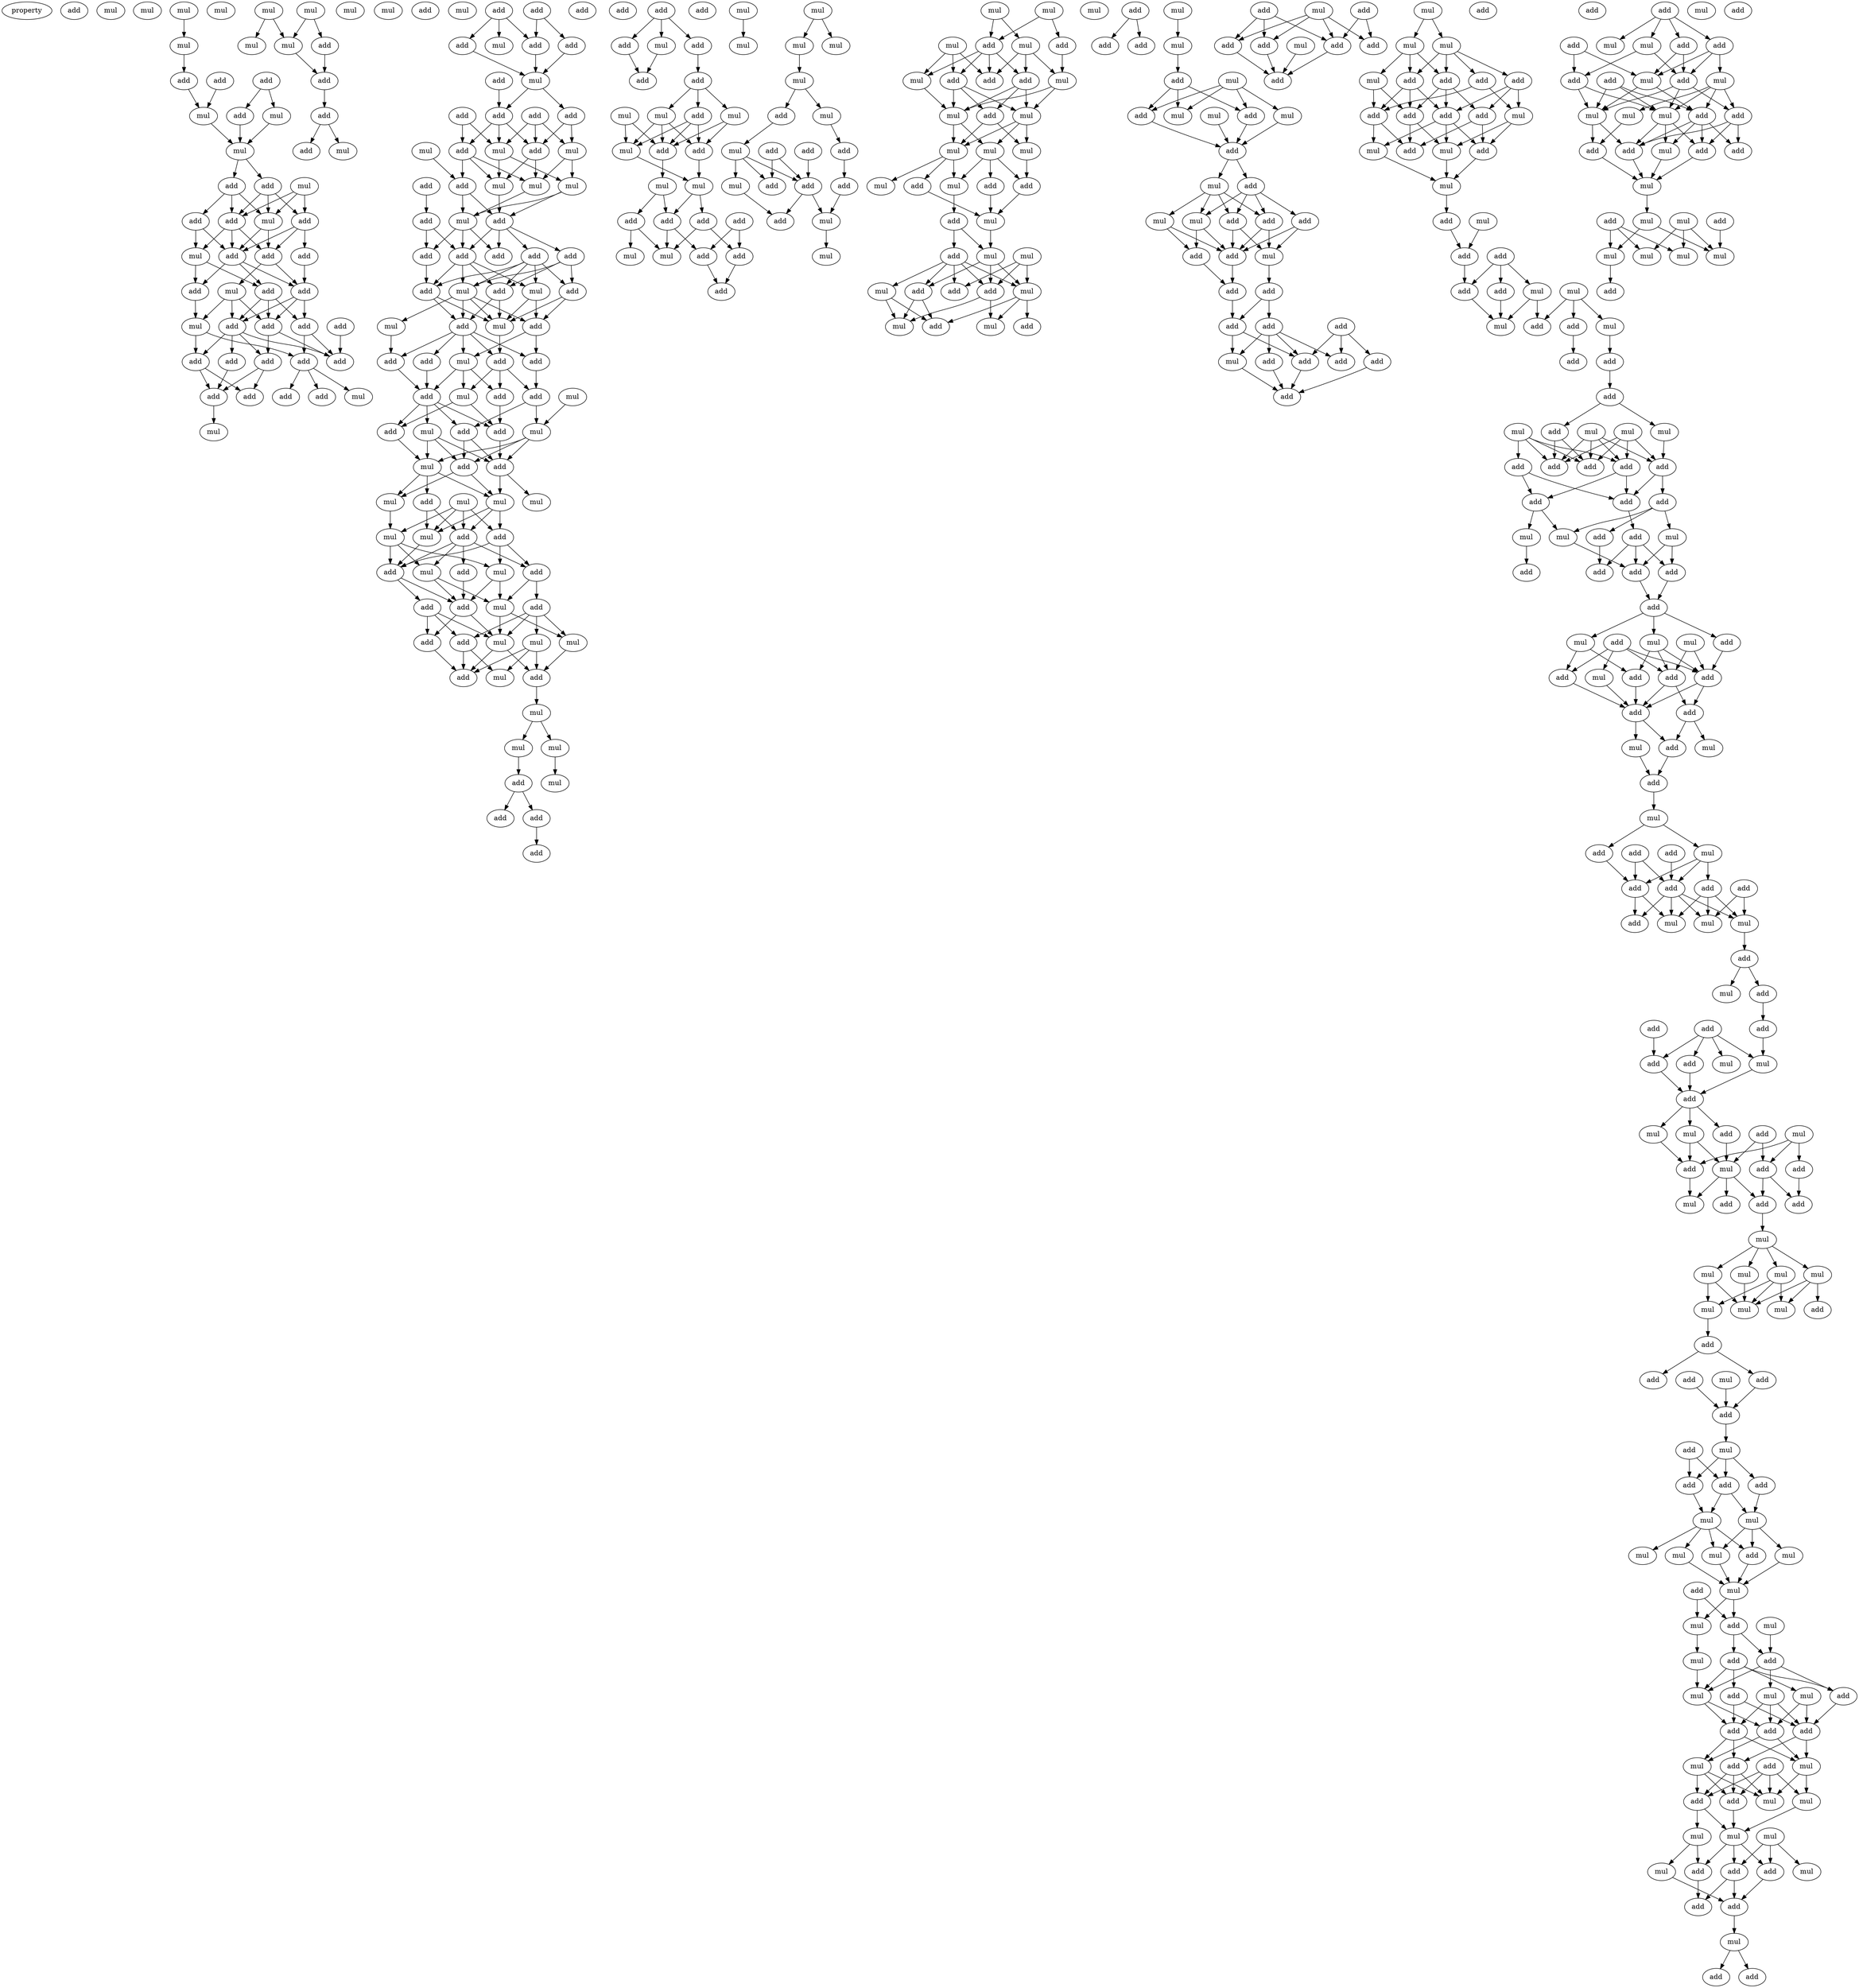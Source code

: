 digraph {
    node [fontcolor=black]
    property [mul=2,lf=1.4]
    0 [ label = add ];
    1 [ label = mul ];
    2 [ label = mul ];
    3 [ label = mul ];
    4 [ label = mul ];
    5 [ label = mul ];
    6 [ label = add ];
    7 [ label = add ];
    8 [ label = add ];
    9 [ label = mul ];
    10 [ label = mul ];
    11 [ label = add ];
    12 [ label = mul ];
    13 [ label = mul ];
    14 [ label = add ];
    15 [ label = add ];
    16 [ label = add ];
    17 [ label = add ];
    18 [ label = mul ];
    19 [ label = add ];
    20 [ label = mul ];
    21 [ label = add ];
    22 [ label = add ];
    23 [ label = add ];
    24 [ label = add ];
    25 [ label = mul ];
    26 [ label = add ];
    27 [ label = add ];
    28 [ label = add ];
    29 [ label = mul ];
    30 [ label = add ];
    31 [ label = add ];
    32 [ label = add ];
    33 [ label = add ];
    34 [ label = add ];
    35 [ label = add ];
    36 [ label = add ];
    37 [ label = add ];
    38 [ label = add ];
    39 [ label = mul ];
    40 [ label = add ];
    41 [ label = add ];
    42 [ label = add ];
    43 [ label = mul ];
    44 [ label = mul ];
    45 [ label = mul ];
    46 [ label = add ];
    47 [ label = mul ];
    48 [ label = mul ];
    49 [ label = add ];
    50 [ label = add ];
    51 [ label = mul ];
    52 [ label = add ];
    53 [ label = mul ];
    54 [ label = mul ];
    55 [ label = add ];
    56 [ label = mul ];
    57 [ label = add ];
    58 [ label = add ];
    59 [ label = add ];
    60 [ label = add ];
    61 [ label = mul ];
    62 [ label = add ];
    63 [ label = add ];
    64 [ label = mul ];
    65 [ label = add ];
    66 [ label = add ];
    67 [ label = add ];
    68 [ label = add ];
    69 [ label = add ];
    70 [ label = mul ];
    71 [ label = add ];
    72 [ label = mul ];
    73 [ label = mul ];
    74 [ label = add ];
    75 [ label = add ];
    76 [ label = mul ];
    77 [ label = mul ];
    78 [ label = add ];
    79 [ label = mul ];
    80 [ label = add ];
    81 [ label = mul ];
    82 [ label = add ];
    83 [ label = add ];
    84 [ label = add ];
    85 [ label = add ];
    86 [ label = add ];
    87 [ label = add ];
    88 [ label = add ];
    89 [ label = mul ];
    90 [ label = mul ];
    91 [ label = add ];
    92 [ label = add ];
    93 [ label = mul ];
    94 [ label = add ];
    95 [ label = mul ];
    96 [ label = add ];
    97 [ label = add ];
    98 [ label = add ];
    99 [ label = add ];
    100 [ label = mul ];
    101 [ label = add ];
    102 [ label = add ];
    103 [ label = add ];
    104 [ label = mul ];
    105 [ label = add ];
    106 [ label = mul ];
    107 [ label = add ];
    108 [ label = mul ];
    109 [ label = add ];
    110 [ label = mul ];
    111 [ label = add ];
    112 [ label = add ];
    113 [ label = mul ];
    114 [ label = add ];
    115 [ label = mul ];
    116 [ label = add ];
    117 [ label = mul ];
    118 [ label = mul ];
    119 [ label = mul ];
    120 [ label = add ];
    121 [ label = mul ];
    122 [ label = add ];
    123 [ label = mul ];
    124 [ label = add ];
    125 [ label = mul ];
    126 [ label = add ];
    127 [ label = mul ];
    128 [ label = add ];
    129 [ label = add ];
    130 [ label = add ];
    131 [ label = add ];
    132 [ label = mul ];
    133 [ label = add ];
    134 [ label = mul ];
    135 [ label = mul ];
    136 [ label = mul ];
    137 [ label = add ];
    138 [ label = mul ];
    139 [ label = add ];
    140 [ label = add ];
    141 [ label = mul ];
    142 [ label = mul ];
    143 [ label = mul ];
    144 [ label = add ];
    145 [ label = mul ];
    146 [ label = add ];
    147 [ label = add ];
    148 [ label = add ];
    149 [ label = add ];
    150 [ label = add ];
    151 [ label = mul ];
    152 [ label = add ];
    153 [ label = add ];
    154 [ label = add ];
    155 [ label = add ];
    156 [ label = mul ];
    157 [ label = add ];
    158 [ label = add ];
    159 [ label = mul ];
    160 [ label = mul ];
    161 [ label = mul ];
    162 [ label = add ];
    163 [ label = add ];
    164 [ label = mul ];
    165 [ label = mul ];
    166 [ label = add ];
    167 [ label = add ];
    168 [ label = add ];
    169 [ label = add ];
    170 [ label = add ];
    171 [ label = mul ];
    172 [ label = add ];
    173 [ label = mul ];
    174 [ label = add ];
    175 [ label = mul ];
    176 [ label = mul ];
    177 [ label = mul ];
    178 [ label = mul ];
    179 [ label = mul ];
    180 [ label = mul ];
    181 [ label = mul ];
    182 [ label = add ];
    183 [ label = add ];
    184 [ label = add ];
    185 [ label = mul ];
    186 [ label = add ];
    187 [ label = mul ];
    188 [ label = add ];
    189 [ label = add ];
    190 [ label = add ];
    191 [ label = mul ];
    192 [ label = add ];
    193 [ label = mul ];
    194 [ label = mul ];
    195 [ label = mul ];
    196 [ label = mul ];
    197 [ label = add ];
    198 [ label = add ];
    199 [ label = mul ];
    200 [ label = add ];
    201 [ label = add ];
    202 [ label = add ];
    203 [ label = mul ];
    204 [ label = mul ];
    205 [ label = mul ];
    206 [ label = add ];
    207 [ label = mul ];
    208 [ label = mul ];
    209 [ label = mul ];
    210 [ label = mul ];
    211 [ label = add ];
    212 [ label = mul ];
    213 [ label = mul ];
    214 [ label = add ];
    215 [ label = add ];
    216 [ label = mul ];
    217 [ label = add ];
    218 [ label = mul ];
    219 [ label = add ];
    220 [ label = mul ];
    221 [ label = add ];
    222 [ label = add ];
    223 [ label = mul ];
    224 [ label = mul ];
    225 [ label = add ];
    226 [ label = add ];
    227 [ label = mul ];
    228 [ label = add ];
    229 [ label = mul ];
    230 [ label = mul ];
    231 [ label = add ];
    232 [ label = mul ];
    233 [ label = add ];
    234 [ label = add ];
    235 [ label = mul ];
    236 [ label = add ];
    237 [ label = mul ];
    238 [ label = mul ];
    239 [ label = add ];
    240 [ label = mul ];
    241 [ label = mul ];
    242 [ label = add ];
    243 [ label = add ];
    244 [ label = add ];
    245 [ label = mul ];
    246 [ label = add ];
    247 [ label = add ];
    248 [ label = add ];
    249 [ label = mul ];
    250 [ label = mul ];
    251 [ label = add ];
    252 [ label = add ];
    253 [ label = mul ];
    254 [ label = add ];
    255 [ label = add ];
    256 [ label = add ];
    257 [ label = add ];
    258 [ label = add ];
    259 [ label = mul ];
    260 [ label = add ];
    261 [ label = add ];
    262 [ label = add ];
    263 [ label = add ];
    264 [ label = add ];
    265 [ label = mul ];
    266 [ label = add ];
    267 [ label = add ];
    268 [ label = add ];
    269 [ label = mul ];
    270 [ label = add ];
    271 [ label = add ];
    272 [ label = add ];
    273 [ label = add ];
    274 [ label = mul ];
    275 [ label = mul ];
    276 [ label = mul ];
    277 [ label = add ];
    278 [ label = add ];
    279 [ label = mul ];
    280 [ label = add ];
    281 [ label = add ];
    282 [ label = add ];
    283 [ label = add ];
    284 [ label = add ];
    285 [ label = add ];
    286 [ label = mul ];
    287 [ label = add ];
    288 [ label = mul ];
    289 [ label = mul ];
    290 [ label = add ];
    291 [ label = mul ];
    292 [ label = mul ];
    293 [ label = add ];
    294 [ label = add ];
    295 [ label = add ];
    296 [ label = mul ];
    297 [ label = add ];
    298 [ label = add ];
    299 [ label = mul ];
    300 [ label = add ];
    301 [ label = mul ];
    302 [ label = mul ];
    303 [ label = add ];
    304 [ label = add ];
    305 [ label = add ];
    306 [ label = add ];
    307 [ label = add ];
    308 [ label = mul ];
    309 [ label = mul ];
    310 [ label = mul ];
    311 [ label = mul ];
    312 [ label = add ];
    313 [ label = add ];
    314 [ label = add ];
    315 [ label = add ];
    316 [ label = add ];
    317 [ label = add ];
    318 [ label = add ];
    319 [ label = add ];
    320 [ label = mul ];
    321 [ label = add ];
    322 [ label = mul ];
    323 [ label = add ];
    324 [ label = mul ];
    325 [ label = add ];
    326 [ label = add ];
    327 [ label = add ];
    328 [ label = add ];
    329 [ label = add ];
    330 [ label = add ];
    331 [ label = mul ];
    332 [ label = mul ];
    333 [ label = mul ];
    334 [ label = add ];
    335 [ label = add ];
    336 [ label = mul ];
    337 [ label = add ];
    338 [ label = add ];
    339 [ label = add ];
    340 [ label = add ];
    341 [ label = add ];
    342 [ label = mul ];
    343 [ label = mul ];
    344 [ label = add ];
    345 [ label = add ];
    346 [ label = mul ];
    347 [ label = add ];
    348 [ label = add ];
    349 [ label = add ];
    350 [ label = mul ];
    351 [ label = add ];
    352 [ label = add ];
    353 [ label = add ];
    354 [ label = add ];
    355 [ label = mul ];
    356 [ label = mul ];
    357 [ label = add ];
    358 [ label = mul ];
    359 [ label = add ];
    360 [ label = mul ];
    361 [ label = add ];
    362 [ label = add ];
    363 [ label = add ];
    364 [ label = add ];
    365 [ label = add ];
    366 [ label = add ];
    367 [ label = mul ];
    368 [ label = add ];
    369 [ label = add ];
    370 [ label = mul ];
    371 [ label = add ];
    372 [ label = mul ];
    373 [ label = mul ];
    374 [ label = add ];
    375 [ label = add ];
    376 [ label = mul ];
    377 [ label = add ];
    378 [ label = add ];
    379 [ label = mul ];
    380 [ label = add ];
    381 [ label = add ];
    382 [ label = add ];
    383 [ label = add ];
    384 [ label = mul ];
    385 [ label = mul ];
    386 [ label = mul ];
    387 [ label = mul ];
    388 [ label = mul ];
    389 [ label = mul ];
    390 [ label = mul ];
    391 [ label = mul ];
    392 [ label = add ];
    393 [ label = mul ];
    394 [ label = add ];
    395 [ label = add ];
    396 [ label = add ];
    397 [ label = add ];
    398 [ label = mul ];
    399 [ label = add ];
    400 [ label = add ];
    401 [ label = mul ];
    402 [ label = add ];
    403 [ label = add ];
    404 [ label = add ];
    405 [ label = mul ];
    406 [ label = mul ];
    407 [ label = mul ];
    408 [ label = mul ];
    409 [ label = mul ];
    410 [ label = mul ];
    411 [ label = add ];
    412 [ label = add ];
    413 [ label = mul ];
    414 [ label = mul ];
    415 [ label = add ];
    416 [ label = mul ];
    417 [ label = mul ];
    418 [ label = add ];
    419 [ label = add ];
    420 [ label = mul ];
    421 [ label = mul ];
    422 [ label = add ];
    423 [ label = add ];
    424 [ label = mul ];
    425 [ label = add ];
    426 [ label = add ];
    427 [ label = add ];
    428 [ label = mul ];
    429 [ label = mul ];
    430 [ label = add ];
    431 [ label = add ];
    432 [ label = add ];
    433 [ label = add ];
    434 [ label = mul ];
    435 [ label = mul ];
    436 [ label = mul ];
    437 [ label = mul ];
    438 [ label = mul ];
    439 [ label = add ];
    440 [ label = add ];
    441 [ label = add ];
    442 [ label = mul ];
    443 [ label = mul ];
    444 [ label = add ];
    445 [ label = add ];
    446 [ label = mul ];
    447 [ label = add ];
    448 [ label = add ];
    449 [ label = add ];
    450 [ label = add ];
    451 [ label = add ];
    452 [ label = mul ];
    453 [ label = mul ];
    454 [ label = add ];
    455 [ label = mul ];
    456 [ label = add ];
    457 [ label = mul ];
    458 [ label = add ];
    459 [ label = add ];
    460 [ label = mul ];
    461 [ label = mul ];
    462 [ label = add ];
    463 [ label = add ];
    464 [ label = mul ];
    465 [ label = add ];
    466 [ label = add ];
    467 [ label = mul ];
    468 [ label = add ];
    469 [ label = add ];
    470 [ label = mul ];
    471 [ label = add ];
    472 [ label = add ];
    473 [ label = mul ];
    474 [ label = mul ];
    475 [ label = mul ];
    476 [ label = mul ];
    477 [ label = mul ];
    478 [ label = mul ];
    479 [ label = mul ];
    480 [ label = add ];
    481 [ label = add ];
    3 -> 5 [ name = 0 ];
    5 -> 6 [ name = 1 ];
    6 -> 9 [ name = 2 ];
    7 -> 9 [ name = 3 ];
    8 -> 10 [ name = 4 ];
    8 -> 11 [ name = 5 ];
    9 -> 12 [ name = 6 ];
    10 -> 12 [ name = 7 ];
    11 -> 12 [ name = 8 ];
    12 -> 14 [ name = 9 ];
    12 -> 15 [ name = 10 ];
    13 -> 17 [ name = 11 ];
    13 -> 18 [ name = 12 ];
    13 -> 19 [ name = 13 ];
    14 -> 16 [ name = 14 ];
    14 -> 17 [ name = 15 ];
    14 -> 18 [ name = 16 ];
    15 -> 17 [ name = 17 ];
    15 -> 18 [ name = 18 ];
    15 -> 19 [ name = 19 ];
    16 -> 20 [ name = 20 ];
    16 -> 22 [ name = 21 ];
    17 -> 20 [ name = 22 ];
    17 -> 22 [ name = 23 ];
    17 -> 23 [ name = 24 ];
    18 -> 22 [ name = 25 ];
    18 -> 23 [ name = 26 ];
    19 -> 21 [ name = 27 ];
    19 -> 22 [ name = 28 ];
    19 -> 23 [ name = 29 ];
    20 -> 26 [ name = 30 ];
    20 -> 27 [ name = 31 ];
    21 -> 24 [ name = 32 ];
    22 -> 24 [ name = 33 ];
    22 -> 26 [ name = 34 ];
    22 -> 27 [ name = 35 ];
    23 -> 24 [ name = 36 ];
    23 -> 25 [ name = 37 ];
    24 -> 30 [ name = 38 ];
    24 -> 31 [ name = 39 ];
    24 -> 32 [ name = 40 ];
    25 -> 29 [ name = 41 ];
    25 -> 30 [ name = 42 ];
    25 -> 32 [ name = 43 ];
    26 -> 29 [ name = 44 ];
    27 -> 30 [ name = 45 ];
    27 -> 31 [ name = 46 ];
    27 -> 32 [ name = 47 ];
    28 -> 37 [ name = 48 ];
    29 -> 35 [ name = 49 ];
    29 -> 36 [ name = 50 ];
    30 -> 33 [ name = 51 ];
    30 -> 37 [ name = 52 ];
    31 -> 35 [ name = 53 ];
    31 -> 37 [ name = 54 ];
    32 -> 33 [ name = 55 ];
    32 -> 34 [ name = 56 ];
    32 -> 36 [ name = 57 ];
    32 -> 37 [ name = 58 ];
    33 -> 40 [ name = 59 ];
    33 -> 42 [ name = 60 ];
    34 -> 42 [ name = 61 ];
    35 -> 38 [ name = 62 ];
    35 -> 39 [ name = 63 ];
    35 -> 41 [ name = 64 ];
    36 -> 40 [ name = 65 ];
    36 -> 42 [ name = 66 ];
    42 -> 43 [ name = 67 ];
    44 -> 47 [ name = 68 ];
    44 -> 48 [ name = 69 ];
    45 -> 46 [ name = 70 ];
    45 -> 48 [ name = 71 ];
    46 -> 49 [ name = 72 ];
    48 -> 49 [ name = 73 ];
    49 -> 50 [ name = 74 ];
    50 -> 52 [ name = 75 ];
    50 -> 53 [ name = 76 ];
    57 -> 59 [ name = 77 ];
    57 -> 60 [ name = 78 ];
    58 -> 60 [ name = 79 ];
    58 -> 61 [ name = 80 ];
    58 -> 62 [ name = 81 ];
    59 -> 64 [ name = 82 ];
    60 -> 64 [ name = 83 ];
    62 -> 64 [ name = 84 ];
    63 -> 69 [ name = 85 ];
    64 -> 66 [ name = 86 ];
    64 -> 69 [ name = 87 ];
    65 -> 72 [ name = 88 ];
    65 -> 74 [ name = 89 ];
    66 -> 71 [ name = 90 ];
    66 -> 73 [ name = 91 ];
    67 -> 71 [ name = 92 ];
    67 -> 72 [ name = 93 ];
    67 -> 73 [ name = 94 ];
    69 -> 71 [ name = 95 ];
    69 -> 72 [ name = 96 ];
    69 -> 74 [ name = 97 ];
    70 -> 75 [ name = 98 ];
    71 -> 77 [ name = 99 ];
    71 -> 79 [ name = 100 ];
    72 -> 76 [ name = 101 ];
    72 -> 77 [ name = 102 ];
    73 -> 76 [ name = 103 ];
    73 -> 79 [ name = 104 ];
    74 -> 75 [ name = 105 ];
    74 -> 77 [ name = 106 ];
    74 -> 79 [ name = 107 ];
    75 -> 80 [ name = 108 ];
    75 -> 81 [ name = 109 ];
    76 -> 80 [ name = 110 ];
    76 -> 81 [ name = 111 ];
    77 -> 80 [ name = 112 ];
    78 -> 82 [ name = 113 ];
    79 -> 81 [ name = 114 ];
    80 -> 84 [ name = 115 ];
    80 -> 85 [ name = 116 ];
    80 -> 86 [ name = 117 ];
    80 -> 87 [ name = 118 ];
    81 -> 83 [ name = 119 ];
    81 -> 84 [ name = 120 ];
    81 -> 86 [ name = 121 ];
    82 -> 83 [ name = 122 ];
    82 -> 86 [ name = 123 ];
    83 -> 91 [ name = 124 ];
    85 -> 88 [ name = 125 ];
    85 -> 90 [ name = 126 ];
    85 -> 92 [ name = 127 ];
    86 -> 88 [ name = 128 ];
    86 -> 89 [ name = 129 ];
    86 -> 90 [ name = 130 ];
    86 -> 91 [ name = 131 ];
    87 -> 88 [ name = 132 ];
    87 -> 89 [ name = 133 ];
    87 -> 90 [ name = 134 ];
    87 -> 91 [ name = 135 ];
    87 -> 92 [ name = 136 ];
    88 -> 95 [ name = 137 ];
    88 -> 96 [ name = 138 ];
    89 -> 94 [ name = 139 ];
    89 -> 95 [ name = 140 ];
    90 -> 93 [ name = 141 ];
    90 -> 94 [ name = 142 ];
    90 -> 95 [ name = 143 ];
    90 -> 96 [ name = 144 ];
    91 -> 95 [ name = 145 ];
    91 -> 96 [ name = 146 ];
    92 -> 94 [ name = 147 ];
    92 -> 95 [ name = 148 ];
    93 -> 99 [ name = 149 ];
    94 -> 100 [ name = 150 ];
    94 -> 101 [ name = 151 ];
    95 -> 98 [ name = 152 ];
    96 -> 97 [ name = 153 ];
    96 -> 98 [ name = 154 ];
    96 -> 99 [ name = 155 ];
    96 -> 100 [ name = 156 ];
    96 -> 101 [ name = 157 ];
    97 -> 103 [ name = 158 ];
    98 -> 102 [ name = 159 ];
    98 -> 105 [ name = 160 ];
    98 -> 106 [ name = 161 ];
    99 -> 103 [ name = 162 ];
    100 -> 103 [ name = 163 ];
    100 -> 105 [ name = 164 ];
    100 -> 106 [ name = 165 ];
    101 -> 102 [ name = 166 ];
    102 -> 110 [ name = 167 ];
    102 -> 111 [ name = 168 ];
    103 -> 107 [ name = 169 ];
    103 -> 108 [ name = 170 ];
    103 -> 109 [ name = 171 ];
    103 -> 111 [ name = 172 ];
    104 -> 110 [ name = 173 ];
    105 -> 109 [ name = 174 ];
    106 -> 107 [ name = 175 ];
    106 -> 109 [ name = 176 ];
    107 -> 113 [ name = 177 ];
    108 -> 112 [ name = 178 ];
    108 -> 113 [ name = 179 ];
    108 -> 114 [ name = 180 ];
    109 -> 114 [ name = 181 ];
    110 -> 112 [ name = 182 ];
    110 -> 113 [ name = 183 ];
    110 -> 114 [ name = 184 ];
    111 -> 112 [ name = 185 ];
    111 -> 114 [ name = 186 ];
    112 -> 118 [ name = 187 ];
    112 -> 119 [ name = 188 ];
    113 -> 116 [ name = 189 ];
    113 -> 118 [ name = 190 ];
    113 -> 119 [ name = 191 ];
    114 -> 115 [ name = 192 ];
    114 -> 118 [ name = 193 ];
    116 -> 120 [ name = 194 ];
    116 -> 123 [ name = 195 ];
    117 -> 120 [ name = 196 ];
    117 -> 121 [ name = 197 ];
    117 -> 122 [ name = 198 ];
    117 -> 123 [ name = 199 ];
    118 -> 120 [ name = 200 ];
    118 -> 122 [ name = 201 ];
    118 -> 123 [ name = 202 ];
    119 -> 121 [ name = 203 ];
    120 -> 124 [ name = 204 ];
    120 -> 125 [ name = 205 ];
    120 -> 126 [ name = 206 ];
    120 -> 128 [ name = 207 ];
    121 -> 125 [ name = 208 ];
    121 -> 126 [ name = 209 ];
    121 -> 127 [ name = 210 ];
    122 -> 126 [ name = 211 ];
    122 -> 127 [ name = 212 ];
    122 -> 128 [ name = 213 ];
    123 -> 126 [ name = 214 ];
    124 -> 130 [ name = 215 ];
    125 -> 130 [ name = 216 ];
    125 -> 132 [ name = 217 ];
    126 -> 130 [ name = 218 ];
    126 -> 131 [ name = 219 ];
    127 -> 130 [ name = 220 ];
    127 -> 132 [ name = 221 ];
    128 -> 129 [ name = 222 ];
    128 -> 132 [ name = 223 ];
    129 -> 134 [ name = 224 ];
    129 -> 135 [ name = 225 ];
    129 -> 136 [ name = 226 ];
    129 -> 137 [ name = 227 ];
    130 -> 133 [ name = 228 ];
    130 -> 135 [ name = 229 ];
    131 -> 133 [ name = 230 ];
    131 -> 135 [ name = 231 ];
    131 -> 137 [ name = 232 ];
    132 -> 134 [ name = 233 ];
    132 -> 135 [ name = 234 ];
    133 -> 140 [ name = 235 ];
    134 -> 139 [ name = 236 ];
    135 -> 139 [ name = 237 ];
    135 -> 140 [ name = 238 ];
    136 -> 138 [ name = 239 ];
    136 -> 139 [ name = 240 ];
    136 -> 140 [ name = 241 ];
    137 -> 138 [ name = 242 ];
    137 -> 140 [ name = 243 ];
    139 -> 141 [ name = 244 ];
    141 -> 142 [ name = 245 ];
    141 -> 143 [ name = 246 ];
    142 -> 144 [ name = 247 ];
    143 -> 145 [ name = 248 ];
    144 -> 146 [ name = 249 ];
    144 -> 147 [ name = 250 ];
    147 -> 149 [ name = 251 ];
    150 -> 151 [ name = 252 ];
    150 -> 152 [ name = 253 ];
    150 -> 153 [ name = 254 ];
    151 -> 155 [ name = 255 ];
    152 -> 155 [ name = 256 ];
    153 -> 154 [ name = 257 ];
    154 -> 158 [ name = 258 ];
    154 -> 159 [ name = 259 ];
    154 -> 160 [ name = 260 ];
    156 -> 161 [ name = 261 ];
    156 -> 163 [ name = 262 ];
    158 -> 161 [ name = 263 ];
    158 -> 162 [ name = 264 ];
    158 -> 163 [ name = 265 ];
    159 -> 162 [ name = 266 ];
    159 -> 163 [ name = 267 ];
    160 -> 161 [ name = 268 ];
    160 -> 162 [ name = 269 ];
    160 -> 163 [ name = 270 ];
    161 -> 165 [ name = 271 ];
    162 -> 165 [ name = 272 ];
    163 -> 164 [ name = 273 ];
    164 -> 166 [ name = 274 ];
    164 -> 168 [ name = 275 ];
    165 -> 166 [ name = 276 ];
    165 -> 169 [ name = 277 ];
    166 -> 171 [ name = 278 ];
    166 -> 172 [ name = 279 ];
    167 -> 170 [ name = 280 ];
    167 -> 172 [ name = 281 ];
    168 -> 171 [ name = 282 ];
    168 -> 173 [ name = 283 ];
    169 -> 170 [ name = 284 ];
    169 -> 171 [ name = 285 ];
    170 -> 174 [ name = 286 ];
    172 -> 174 [ name = 287 ];
    175 -> 177 [ name = 288 ];
    176 -> 178 [ name = 289 ];
    176 -> 179 [ name = 290 ];
    178 -> 180 [ name = 291 ];
    180 -> 181 [ name = 292 ];
    180 -> 182 [ name = 293 ];
    181 -> 186 [ name = 294 ];
    182 -> 185 [ name = 295 ];
    183 -> 188 [ name = 296 ];
    183 -> 189 [ name = 297 ];
    184 -> 188 [ name = 298 ];
    185 -> 187 [ name = 299 ];
    185 -> 188 [ name = 300 ];
    185 -> 189 [ name = 301 ];
    186 -> 190 [ name = 302 ];
    187 -> 192 [ name = 303 ];
    188 -> 191 [ name = 304 ];
    188 -> 192 [ name = 305 ];
    190 -> 191 [ name = 306 ];
    191 -> 193 [ name = 307 ];
    194 -> 197 [ name = 308 ];
    194 -> 198 [ name = 309 ];
    195 -> 196 [ name = 310 ];
    195 -> 197 [ name = 311 ];
    196 -> 200 [ name = 312 ];
    196 -> 202 [ name = 313 ];
    196 -> 203 [ name = 314 ];
    197 -> 200 [ name = 315 ];
    197 -> 201 [ name = 316 ];
    197 -> 202 [ name = 317 ];
    197 -> 204 [ name = 318 ];
    198 -> 203 [ name = 319 ];
    199 -> 200 [ name = 320 ];
    199 -> 201 [ name = 321 ];
    199 -> 204 [ name = 322 ];
    201 -> 205 [ name = 323 ];
    201 -> 206 [ name = 324 ];
    201 -> 207 [ name = 325 ];
    202 -> 205 [ name = 326 ];
    202 -> 206 [ name = 327 ];
    202 -> 207 [ name = 328 ];
    203 -> 205 [ name = 329 ];
    203 -> 207 [ name = 330 ];
    204 -> 207 [ name = 331 ];
    205 -> 208 [ name = 332 ];
    205 -> 209 [ name = 333 ];
    205 -> 210 [ name = 334 ];
    206 -> 208 [ name = 335 ];
    206 -> 210 [ name = 336 ];
    207 -> 209 [ name = 337 ];
    207 -> 210 [ name = 338 ];
    208 -> 211 [ name = 339 ];
    209 -> 211 [ name = 340 ];
    209 -> 213 [ name = 341 ];
    209 -> 215 [ name = 342 ];
    210 -> 212 [ name = 343 ];
    210 -> 213 [ name = 344 ];
    210 -> 214 [ name = 345 ];
    211 -> 216 [ name = 346 ];
    213 -> 217 [ name = 347 ];
    214 -> 216 [ name = 348 ];
    215 -> 216 [ name = 349 ];
    216 -> 220 [ name = 350 ];
    217 -> 219 [ name = 351 ];
    217 -> 220 [ name = 352 ];
    218 -> 222 [ name = 353 ];
    218 -> 224 [ name = 354 ];
    218 -> 225 [ name = 355 ];
    219 -> 221 [ name = 356 ];
    219 -> 222 [ name = 357 ];
    219 -> 223 [ name = 358 ];
    219 -> 224 [ name = 359 ];
    219 -> 225 [ name = 360 ];
    220 -> 221 [ name = 361 ];
    220 -> 222 [ name = 362 ];
    220 -> 224 [ name = 363 ];
    221 -> 226 [ name = 364 ];
    221 -> 229 [ name = 365 ];
    222 -> 227 [ name = 366 ];
    222 -> 229 [ name = 367 ];
    223 -> 226 [ name = 368 ];
    223 -> 229 [ name = 369 ];
    224 -> 226 [ name = 370 ];
    224 -> 227 [ name = 371 ];
    224 -> 228 [ name = 372 ];
    231 -> 233 [ name = 373 ];
    231 -> 234 [ name = 374 ];
    232 -> 235 [ name = 375 ];
    235 -> 236 [ name = 376 ];
    236 -> 238 [ name = 377 ];
    236 -> 239 [ name = 378 ];
    236 -> 242 [ name = 379 ];
    237 -> 238 [ name = 380 ];
    237 -> 239 [ name = 381 ];
    237 -> 240 [ name = 382 ];
    237 -> 242 [ name = 383 ];
    239 -> 243 [ name = 384 ];
    240 -> 243 [ name = 385 ];
    241 -> 243 [ name = 386 ];
    242 -> 243 [ name = 387 ];
    243 -> 244 [ name = 388 ];
    243 -> 245 [ name = 389 ];
    244 -> 246 [ name = 390 ];
    244 -> 247 [ name = 391 ];
    244 -> 248 [ name = 392 ];
    244 -> 249 [ name = 393 ];
    245 -> 246 [ name = 394 ];
    245 -> 247 [ name = 395 ];
    245 -> 249 [ name = 396 ];
    245 -> 250 [ name = 397 ];
    246 -> 252 [ name = 398 ];
    246 -> 253 [ name = 399 ];
    247 -> 252 [ name = 400 ];
    247 -> 253 [ name = 401 ];
    248 -> 252 [ name = 402 ];
    248 -> 253 [ name = 403 ];
    249 -> 251 [ name = 404 ];
    249 -> 252 [ name = 405 ];
    250 -> 251 [ name = 406 ];
    250 -> 252 [ name = 407 ];
    251 -> 255 [ name = 408 ];
    252 -> 255 [ name = 409 ];
    253 -> 254 [ name = 410 ];
    254 -> 257 [ name = 411 ];
    254 -> 258 [ name = 412 ];
    255 -> 257 [ name = 413 ];
    256 -> 260 [ name = 414 ];
    256 -> 262 [ name = 415 ];
    256 -> 263 [ name = 416 ];
    257 -> 259 [ name = 417 ];
    257 -> 260 [ name = 418 ];
    258 -> 259 [ name = 419 ];
    258 -> 260 [ name = 420 ];
    258 -> 261 [ name = 421 ];
    258 -> 262 [ name = 422 ];
    259 -> 264 [ name = 423 ];
    260 -> 264 [ name = 424 ];
    261 -> 264 [ name = 425 ];
    263 -> 264 [ name = 426 ];
    265 -> 268 [ name = 427 ];
    265 -> 270 [ name = 428 ];
    265 -> 271 [ name = 429 ];
    265 -> 272 [ name = 430 ];
    266 -> 268 [ name = 431 ];
    266 -> 270 [ name = 432 ];
    266 -> 271 [ name = 433 ];
    267 -> 271 [ name = 434 ];
    267 -> 272 [ name = 435 ];
    268 -> 273 [ name = 436 ];
    269 -> 273 [ name = 437 ];
    270 -> 273 [ name = 438 ];
    271 -> 273 [ name = 439 ];
    274 -> 275 [ name = 440 ];
    274 -> 276 [ name = 441 ];
    275 -> 277 [ name = 442 ];
    275 -> 278 [ name = 443 ];
    275 -> 280 [ name = 444 ];
    275 -> 281 [ name = 445 ];
    276 -> 277 [ name = 446 ];
    276 -> 278 [ name = 447 ];
    276 -> 279 [ name = 448 ];
    277 -> 282 [ name = 449 ];
    277 -> 284 [ name = 450 ];
    277 -> 285 [ name = 451 ];
    278 -> 282 [ name = 452 ];
    278 -> 283 [ name = 453 ];
    278 -> 285 [ name = 454 ];
    279 -> 282 [ name = 455 ];
    279 -> 283 [ name = 456 ];
    280 -> 284 [ name = 457 ];
    280 -> 285 [ name = 458 ];
    280 -> 286 [ name = 459 ];
    281 -> 283 [ name = 460 ];
    281 -> 286 [ name = 461 ];
    282 -> 289 [ name = 462 ];
    282 -> 290 [ name = 463 ];
    283 -> 288 [ name = 464 ];
    283 -> 290 [ name = 465 ];
    284 -> 287 [ name = 466 ];
    284 -> 290 [ name = 467 ];
    285 -> 287 [ name = 468 ];
    285 -> 288 [ name = 469 ];
    285 -> 289 [ name = 470 ];
    286 -> 287 [ name = 471 ];
    286 -> 289 [ name = 472 ];
    287 -> 291 [ name = 473 ];
    288 -> 291 [ name = 474 ];
    289 -> 291 [ name = 475 ];
    291 -> 293 [ name = 476 ];
    292 -> 294 [ name = 477 ];
    293 -> 294 [ name = 478 ];
    294 -> 298 [ name = 479 ];
    295 -> 297 [ name = 480 ];
    295 -> 298 [ name = 481 ];
    295 -> 299 [ name = 482 ];
    296 -> 300 [ name = 483 ];
    296 -> 301 [ name = 484 ];
    296 -> 303 [ name = 485 ];
    297 -> 302 [ name = 486 ];
    298 -> 302 [ name = 487 ];
    299 -> 302 [ name = 488 ];
    299 -> 303 [ name = 489 ];
    300 -> 305 [ name = 490 ];
    301 -> 304 [ name = 491 ];
    304 -> 306 [ name = 492 ];
    306 -> 307 [ name = 493 ];
    306 -> 309 [ name = 494 ];
    307 -> 313 [ name = 495 ];
    307 -> 314 [ name = 496 ];
    308 -> 313 [ name = 497 ];
    308 -> 314 [ name = 498 ];
    308 -> 315 [ name = 499 ];
    308 -> 316 [ name = 500 ];
    309 -> 316 [ name = 501 ];
    310 -> 312 [ name = 502 ];
    310 -> 313 [ name = 503 ];
    310 -> 314 [ name = 504 ];
    310 -> 315 [ name = 505 ];
    311 -> 313 [ name = 506 ];
    311 -> 314 [ name = 507 ];
    311 -> 315 [ name = 508 ];
    311 -> 316 [ name = 509 ];
    312 -> 317 [ name = 510 ];
    312 -> 319 [ name = 511 ];
    315 -> 317 [ name = 512 ];
    315 -> 319 [ name = 513 ];
    316 -> 318 [ name = 514 ];
    316 -> 319 [ name = 515 ];
    317 -> 320 [ name = 516 ];
    317 -> 324 [ name = 517 ];
    318 -> 321 [ name = 518 ];
    318 -> 322 [ name = 519 ];
    318 -> 324 [ name = 520 ];
    319 -> 323 [ name = 521 ];
    320 -> 328 [ name = 522 ];
    321 -> 327 [ name = 523 ];
    322 -> 325 [ name = 524 ];
    322 -> 326 [ name = 525 ];
    323 -> 325 [ name = 526 ];
    323 -> 326 [ name = 527 ];
    323 -> 327 [ name = 528 ];
    324 -> 326 [ name = 529 ];
    325 -> 329 [ name = 530 ];
    326 -> 329 [ name = 531 ];
    329 -> 332 [ name = 532 ];
    329 -> 333 [ name = 533 ];
    329 -> 334 [ name = 534 ];
    330 -> 335 [ name = 535 ];
    330 -> 336 [ name = 536 ];
    330 -> 337 [ name = 537 ];
    330 -> 339 [ name = 538 ];
    331 -> 335 [ name = 539 ];
    331 -> 337 [ name = 540 ];
    332 -> 338 [ name = 541 ];
    332 -> 339 [ name = 542 ];
    333 -> 335 [ name = 543 ];
    333 -> 337 [ name = 544 ];
    333 -> 338 [ name = 545 ];
    334 -> 335 [ name = 546 ];
    335 -> 340 [ name = 547 ];
    335 -> 341 [ name = 548 ];
    336 -> 340 [ name = 549 ];
    337 -> 340 [ name = 550 ];
    337 -> 341 [ name = 551 ];
    338 -> 340 [ name = 552 ];
    339 -> 340 [ name = 553 ];
    340 -> 342 [ name = 554 ];
    340 -> 344 [ name = 555 ];
    341 -> 343 [ name = 556 ];
    341 -> 344 [ name = 557 ];
    342 -> 345 [ name = 558 ];
    344 -> 345 [ name = 559 ];
    345 -> 346 [ name = 560 ];
    346 -> 349 [ name = 561 ];
    346 -> 350 [ name = 562 ];
    347 -> 353 [ name = 563 ];
    347 -> 354 [ name = 564 ];
    348 -> 353 [ name = 565 ];
    349 -> 354 [ name = 566 ];
    350 -> 351 [ name = 567 ];
    350 -> 353 [ name = 568 ];
    350 -> 354 [ name = 569 ];
    351 -> 355 [ name = 570 ];
    351 -> 356 [ name = 571 ];
    351 -> 358 [ name = 572 ];
    352 -> 356 [ name = 573 ];
    352 -> 358 [ name = 574 ];
    353 -> 355 [ name = 575 ];
    353 -> 356 [ name = 576 ];
    353 -> 357 [ name = 577 ];
    353 -> 358 [ name = 578 ];
    354 -> 355 [ name = 579 ];
    354 -> 357 [ name = 580 ];
    356 -> 359 [ name = 581 ];
    359 -> 360 [ name = 582 ];
    359 -> 362 [ name = 583 ];
    362 -> 365 [ name = 584 ];
    364 -> 368 [ name = 585 ];
    365 -> 370 [ name = 586 ];
    366 -> 367 [ name = 587 ];
    366 -> 368 [ name = 588 ];
    366 -> 369 [ name = 589 ];
    366 -> 370 [ name = 590 ];
    368 -> 371 [ name = 591 ];
    369 -> 371 [ name = 592 ];
    370 -> 371 [ name = 593 ];
    371 -> 372 [ name = 594 ];
    371 -> 373 [ name = 595 ];
    371 -> 374 [ name = 596 ];
    372 -> 378 [ name = 597 ];
    372 -> 379 [ name = 598 ];
    373 -> 378 [ name = 599 ];
    374 -> 379 [ name = 600 ];
    375 -> 377 [ name = 601 ];
    375 -> 379 [ name = 602 ];
    376 -> 377 [ name = 603 ];
    376 -> 378 [ name = 604 ];
    376 -> 380 [ name = 605 ];
    377 -> 382 [ name = 606 ];
    377 -> 383 [ name = 607 ];
    378 -> 384 [ name = 608 ];
    379 -> 381 [ name = 609 ];
    379 -> 383 [ name = 610 ];
    379 -> 384 [ name = 611 ];
    380 -> 382 [ name = 612 ];
    383 -> 385 [ name = 613 ];
    385 -> 386 [ name = 614 ];
    385 -> 387 [ name = 615 ];
    385 -> 388 [ name = 616 ];
    385 -> 389 [ name = 617 ];
    386 -> 390 [ name = 618 ];
    386 -> 391 [ name = 619 ];
    386 -> 393 [ name = 620 ];
    387 -> 390 [ name = 621 ];
    388 -> 390 [ name = 622 ];
    388 -> 391 [ name = 623 ];
    388 -> 392 [ name = 624 ];
    389 -> 390 [ name = 625 ];
    389 -> 393 [ name = 626 ];
    393 -> 394 [ name = 627 ];
    394 -> 396 [ name = 628 ];
    394 -> 397 [ name = 629 ];
    395 -> 399 [ name = 630 ];
    397 -> 399 [ name = 631 ];
    398 -> 399 [ name = 632 ];
    399 -> 401 [ name = 633 ];
    400 -> 402 [ name = 634 ];
    400 -> 403 [ name = 635 ];
    401 -> 402 [ name = 636 ];
    401 -> 403 [ name = 637 ];
    401 -> 404 [ name = 638 ];
    402 -> 405 [ name = 639 ];
    403 -> 405 [ name = 640 ];
    403 -> 406 [ name = 641 ];
    404 -> 406 [ name = 642 ];
    405 -> 407 [ name = 643 ];
    405 -> 408 [ name = 644 ];
    405 -> 409 [ name = 645 ];
    405 -> 411 [ name = 646 ];
    406 -> 407 [ name = 647 ];
    406 -> 410 [ name = 648 ];
    406 -> 411 [ name = 649 ];
    407 -> 413 [ name = 650 ];
    408 -> 413 [ name = 651 ];
    410 -> 413 [ name = 652 ];
    411 -> 413 [ name = 653 ];
    412 -> 415 [ name = 654 ];
    412 -> 416 [ name = 655 ];
    413 -> 415 [ name = 656 ];
    413 -> 416 [ name = 657 ];
    414 -> 419 [ name = 658 ];
    415 -> 418 [ name = 659 ];
    415 -> 419 [ name = 660 ];
    416 -> 417 [ name = 661 ];
    417 -> 424 [ name = 662 ];
    418 -> 421 [ name = 663 ];
    418 -> 422 [ name = 664 ];
    418 -> 423 [ name = 665 ];
    418 -> 424 [ name = 666 ];
    419 -> 420 [ name = 667 ];
    419 -> 422 [ name = 668 ];
    419 -> 424 [ name = 669 ];
    420 -> 425 [ name = 670 ];
    420 -> 426 [ name = 671 ];
    420 -> 427 [ name = 672 ];
    421 -> 426 [ name = 673 ];
    421 -> 427 [ name = 674 ];
    422 -> 426 [ name = 675 ];
    423 -> 425 [ name = 676 ];
    423 -> 426 [ name = 677 ];
    424 -> 425 [ name = 678 ];
    424 -> 427 [ name = 679 ];
    425 -> 428 [ name = 680 ];
    425 -> 429 [ name = 681 ];
    425 -> 431 [ name = 682 ];
    426 -> 429 [ name = 683 ];
    426 -> 431 [ name = 684 ];
    427 -> 428 [ name = 685 ];
    427 -> 429 [ name = 686 ];
    428 -> 432 [ name = 687 ];
    428 -> 433 [ name = 688 ];
    428 -> 435 [ name = 689 ];
    429 -> 434 [ name = 690 ];
    429 -> 435 [ name = 691 ];
    430 -> 432 [ name = 692 ];
    430 -> 433 [ name = 693 ];
    430 -> 434 [ name = 694 ];
    430 -> 435 [ name = 695 ];
    431 -> 432 [ name = 696 ];
    431 -> 433 [ name = 697 ];
    431 -> 435 [ name = 698 ];
    432 -> 436 [ name = 699 ];
    432 -> 437 [ name = 700 ];
    433 -> 436 [ name = 701 ];
    434 -> 436 [ name = 702 ];
    436 -> 439 [ name = 703 ];
    436 -> 440 [ name = 704 ];
    436 -> 441 [ name = 705 ];
    437 -> 441 [ name = 706 ];
    437 -> 443 [ name = 707 ];
    438 -> 439 [ name = 708 ];
    438 -> 440 [ name = 709 ];
    438 -> 442 [ name = 710 ];
    439 -> 445 [ name = 711 ];
    440 -> 444 [ name = 712 ];
    440 -> 445 [ name = 713 ];
    441 -> 444 [ name = 714 ];
    443 -> 445 [ name = 715 ];
    445 -> 446 [ name = 716 ];
    446 -> 447 [ name = 717 ];
    446 -> 448 [ name = 718 ];
    449 -> 451 [ name = 719 ];
    449 -> 452 [ name = 720 ];
    449 -> 453 [ name = 721 ];
    449 -> 454 [ name = 722 ];
    450 -> 457 [ name = 723 ];
    450 -> 459 [ name = 724 ];
    451 -> 456 [ name = 725 ];
    451 -> 457 [ name = 726 ];
    452 -> 456 [ name = 727 ];
    452 -> 459 [ name = 728 ];
    454 -> 455 [ name = 729 ];
    454 -> 456 [ name = 730 ];
    454 -> 457 [ name = 731 ];
    455 -> 460 [ name = 732 ];
    455 -> 462 [ name = 733 ];
    455 -> 463 [ name = 734 ];
    455 -> 464 [ name = 735 ];
    456 -> 461 [ name = 736 ];
    456 -> 463 [ name = 737 ];
    456 -> 464 [ name = 738 ];
    457 -> 461 [ name = 739 ];
    457 -> 462 [ name = 740 ];
    458 -> 461 [ name = 741 ];
    458 -> 462 [ name = 742 ];
    458 -> 464 [ name = 743 ];
    459 -> 461 [ name = 744 ];
    459 -> 464 [ name = 745 ];
    460 -> 465 [ name = 746 ];
    461 -> 465 [ name = 747 ];
    461 -> 469 [ name = 748 ];
    462 -> 466 [ name = 749 ];
    462 -> 467 [ name = 750 ];
    462 -> 468 [ name = 751 ];
    462 -> 469 [ name = 752 ];
    463 -> 466 [ name = 753 ];
    463 -> 468 [ name = 754 ];
    463 -> 469 [ name = 755 ];
    464 -> 466 [ name = 756 ];
    464 -> 467 [ name = 757 ];
    464 -> 469 [ name = 758 ];
    465 -> 470 [ name = 759 ];
    466 -> 470 [ name = 760 ];
    467 -> 470 [ name = 761 ];
    469 -> 470 [ name = 762 ];
    470 -> 474 [ name = 763 ];
    471 -> 478 [ name = 764 ];
    472 -> 476 [ name = 765 ];
    472 -> 477 [ name = 766 ];
    472 -> 479 [ name = 767 ];
    473 -> 476 [ name = 768 ];
    473 -> 478 [ name = 769 ];
    473 -> 479 [ name = 770 ];
    474 -> 477 [ name = 771 ];
    474 -> 478 [ name = 772 ];
    477 -> 481 [ name = 773 ];
}
